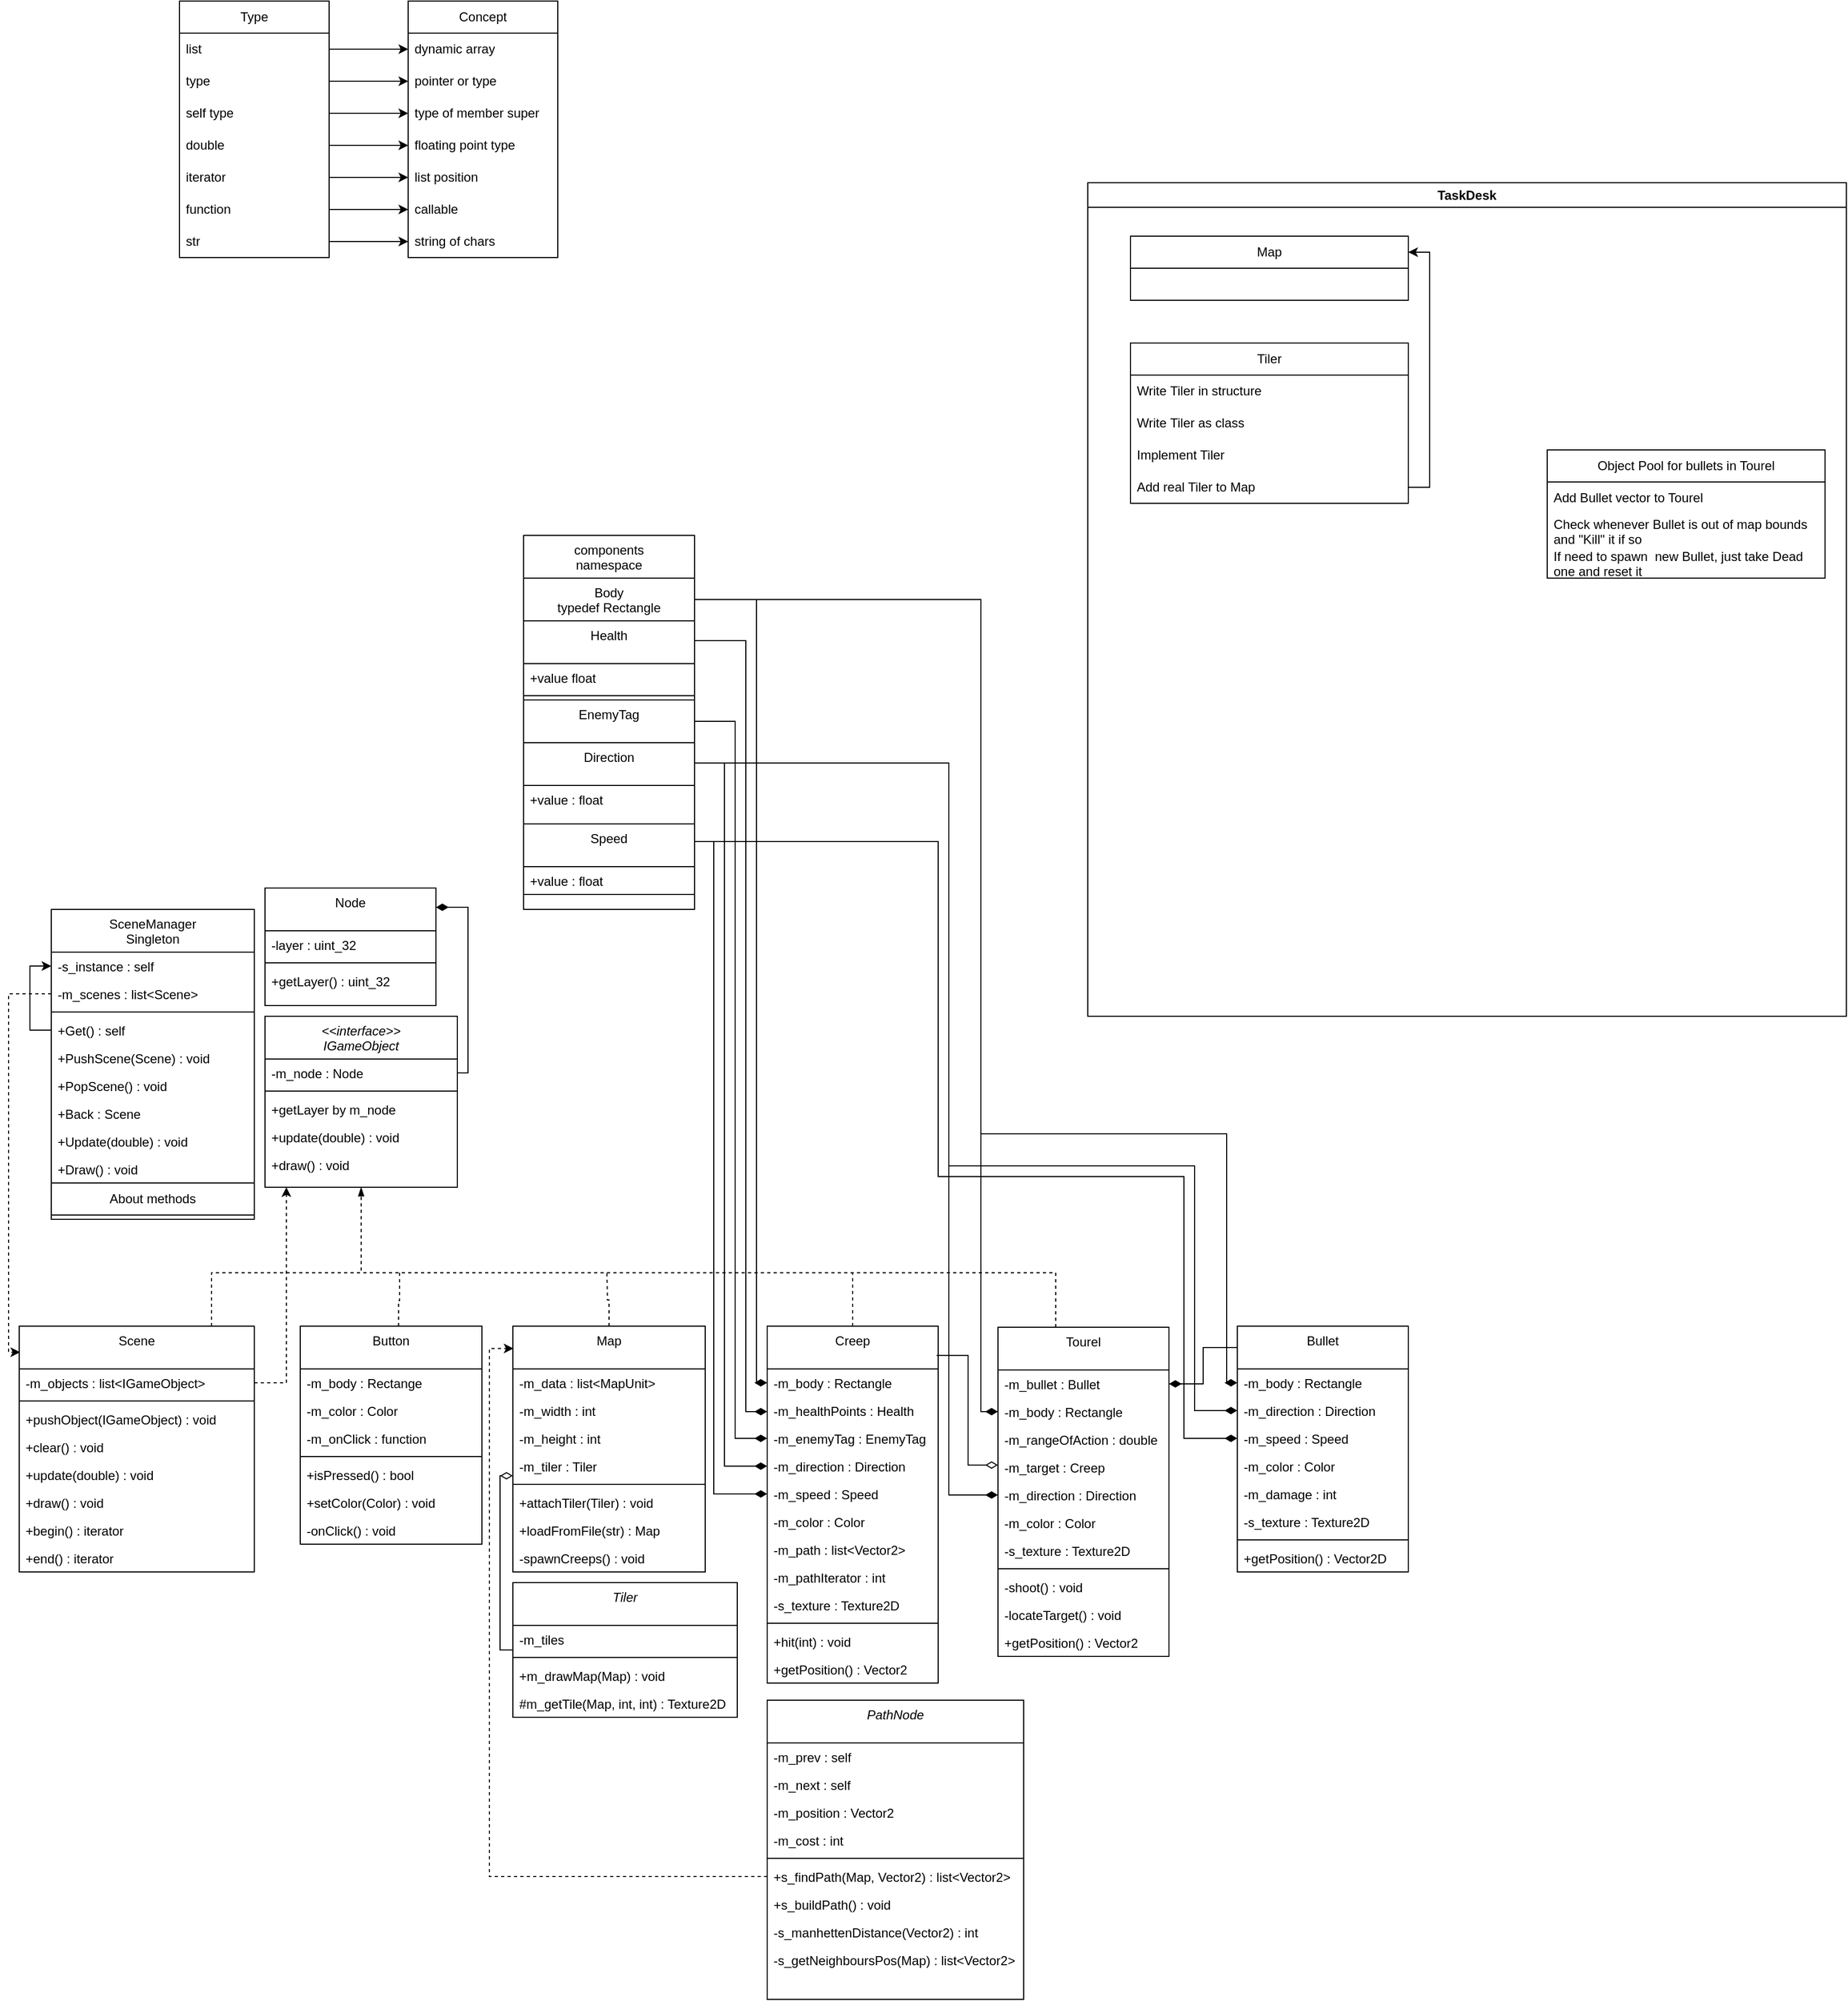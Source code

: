 <mxfile version="24.7.4">
  <diagram id="C5RBs43oDa-KdzZeNtuy" name="Page-1">
    <mxGraphModel dx="1623" dy="2774" grid="1" gridSize="10" guides="1" tooltips="1" connect="1" arrows="1" fold="1" page="1" pageScale="1" pageWidth="827" pageHeight="1169" math="0" shadow="0">
      <root>
        <mxCell id="WIyWlLk6GJQsqaUBKTNV-0" />
        <mxCell id="WIyWlLk6GJQsqaUBKTNV-1" parent="WIyWlLk6GJQsqaUBKTNV-0" />
        <mxCell id="zkfFHV4jXpPFQw0GAbJ--0" value="SceneManager&#xa;Singleton&#xa;" style="swimlane;fontStyle=0;align=center;verticalAlign=top;childLayout=stackLayout;horizontal=1;startSize=40;horizontalStack=0;resizeParent=1;resizeLast=0;collapsible=1;marginBottom=0;rounded=0;shadow=0;strokeWidth=1;" parent="WIyWlLk6GJQsqaUBKTNV-1" vertex="1">
          <mxGeometry x="10" y="-990" width="190" height="290" as="geometry">
            <mxRectangle x="30" y="-990" width="160" height="26" as="alternateBounds" />
          </mxGeometry>
        </mxCell>
        <mxCell id="5rygWhRONN88SNYjt8ui-7" value="-s_instance : self" style="text;align=left;verticalAlign=top;spacingLeft=4;spacingRight=4;overflow=hidden;rotatable=0;points=[[0,0.5],[1,0.5]];portConstraint=eastwest;" parent="zkfFHV4jXpPFQw0GAbJ--0" vertex="1">
          <mxGeometry y="40" width="190" height="26" as="geometry" />
        </mxCell>
        <mxCell id="5rygWhRONN88SNYjt8ui-10" value="-m_scenes : list&lt;Scene&gt;" style="text;align=left;verticalAlign=top;spacingLeft=4;spacingRight=4;overflow=hidden;rotatable=0;points=[[0,0.5],[1,0.5]];portConstraint=eastwest;" parent="zkfFHV4jXpPFQw0GAbJ--0" vertex="1">
          <mxGeometry y="66" width="190" height="26" as="geometry" />
        </mxCell>
        <mxCell id="zkfFHV4jXpPFQw0GAbJ--4" value="" style="line;html=1;strokeWidth=1;align=left;verticalAlign=middle;spacingTop=-1;spacingLeft=3;spacingRight=3;rotatable=0;labelPosition=right;points=[];portConstraint=eastwest;" parent="zkfFHV4jXpPFQw0GAbJ--0" vertex="1">
          <mxGeometry y="92" width="190" height="8" as="geometry" />
        </mxCell>
        <mxCell id="iSpKXZJJslrt3K8X691c-41" style="edgeStyle=orthogonalEdgeStyle;rounded=0;orthogonalLoop=1;jettySize=auto;html=1;entryX=0;entryY=0.5;entryDx=0;entryDy=0;" edge="1" parent="zkfFHV4jXpPFQw0GAbJ--0" source="5rygWhRONN88SNYjt8ui-8" target="5rygWhRONN88SNYjt8ui-7">
          <mxGeometry relative="1" as="geometry" />
        </mxCell>
        <mxCell id="5rygWhRONN88SNYjt8ui-8" value="+Get() : self" style="text;align=left;verticalAlign=top;spacingLeft=4;spacingRight=4;overflow=hidden;rotatable=0;points=[[0,0.5],[1,0.5]];portConstraint=eastwest;" parent="zkfFHV4jXpPFQw0GAbJ--0" vertex="1">
          <mxGeometry y="100" width="190" height="26" as="geometry" />
        </mxCell>
        <mxCell id="5rygWhRONN88SNYjt8ui-3" value="+PushScene(Scene) : void" style="text;align=left;verticalAlign=top;spacingLeft=4;spacingRight=4;overflow=hidden;rotatable=0;points=[[0,0.5],[1,0.5]];portConstraint=eastwest;" parent="zkfFHV4jXpPFQw0GAbJ--0" vertex="1">
          <mxGeometry y="126" width="190" height="26" as="geometry" />
        </mxCell>
        <mxCell id="5rygWhRONN88SNYjt8ui-4" value="+PopScene() : void" style="text;align=left;verticalAlign=top;spacingLeft=4;spacingRight=4;overflow=hidden;rotatable=0;points=[[0,0.5],[1,0.5]];portConstraint=eastwest;" parent="zkfFHV4jXpPFQw0GAbJ--0" vertex="1">
          <mxGeometry y="152" width="190" height="26" as="geometry" />
        </mxCell>
        <mxCell id="5rygWhRONN88SNYjt8ui-150" value="+Back : Scene" style="text;align=left;verticalAlign=top;spacingLeft=4;spacingRight=4;overflow=hidden;rotatable=0;points=[[0,0.5],[1,0.5]];portConstraint=eastwest;" parent="zkfFHV4jXpPFQw0GAbJ--0" vertex="1">
          <mxGeometry y="178" width="190" height="26" as="geometry" />
        </mxCell>
        <mxCell id="5rygWhRONN88SNYjt8ui-6" value="+Update(double) : void" style="text;align=left;verticalAlign=top;spacingLeft=4;spacingRight=4;overflow=hidden;rotatable=0;points=[[0,0.5],[1,0.5]];portConstraint=eastwest;" parent="zkfFHV4jXpPFQw0GAbJ--0" vertex="1">
          <mxGeometry y="204" width="190" height="26" as="geometry" />
        </mxCell>
        <mxCell id="5rygWhRONN88SNYjt8ui-5" value="+Draw() : void" style="text;align=left;verticalAlign=top;spacingLeft=4;spacingRight=4;overflow=hidden;rotatable=0;points=[[0,0.5],[1,0.5]];portConstraint=eastwest;" parent="zkfFHV4jXpPFQw0GAbJ--0" vertex="1">
          <mxGeometry y="230" width="190" height="26" as="geometry" />
        </mxCell>
        <mxCell id="57HEkyMDVmlf4uenoFg5-43" value="About methods" style="swimlane;fontStyle=0;childLayout=stackLayout;horizontal=1;startSize=30;horizontalStack=0;resizeParent=1;resizeParentMax=0;resizeLast=0;collapsible=1;marginBottom=0;whiteSpace=wrap;html=1;" parent="zkfFHV4jXpPFQw0GAbJ--0" vertex="1" collapsed="1">
          <mxGeometry y="256" width="190" height="30" as="geometry">
            <mxRectangle y="256" width="190" height="120" as="alternateBounds" />
          </mxGeometry>
        </mxCell>
        <mxCell id="57HEkyMDVmlf4uenoFg5-44" value="&lt;div&gt;Since Manager is Singleton&lt;/div&gt;&lt;div&gt;All public methods which&amp;nbsp;&lt;/div&gt;" style="text;strokeColor=none;fillColor=none;align=left;verticalAlign=middle;spacingLeft=4;spacingRight=4;overflow=hidden;points=[[0,0.5],[1,0.5]];portConstraint=eastwest;rotatable=0;whiteSpace=wrap;html=1;" parent="57HEkyMDVmlf4uenoFg5-43" vertex="1">
          <mxGeometry y="30" width="190" height="30" as="geometry" />
        </mxCell>
        <mxCell id="57HEkyMDVmlf4uenoFg5-48" value="&lt;div&gt;are static, have private versions through Get &lt;br&gt;&lt;/div&gt;" style="text;strokeColor=none;fillColor=none;align=left;verticalAlign=middle;spacingLeft=4;spacingRight=4;overflow=hidden;points=[[0,0.5],[1,0.5]];portConstraint=eastwest;rotatable=0;whiteSpace=wrap;html=1;" parent="57HEkyMDVmlf4uenoFg5-43" vertex="1">
          <mxGeometry y="60" width="190" height="40" as="geometry" />
        </mxCell>
        <mxCell id="57HEkyMDVmlf4uenoFg5-49" value="method" style="text;strokeColor=none;fillColor=none;align=left;verticalAlign=middle;spacingLeft=4;spacingRight=4;overflow=hidden;points=[[0,0.5],[1,0.5]];portConstraint=eastwest;rotatable=0;whiteSpace=wrap;html=1;" parent="57HEkyMDVmlf4uenoFg5-43" vertex="1">
          <mxGeometry y="100" width="190" height="20" as="geometry" />
        </mxCell>
        <mxCell id="5rygWhRONN88SNYjt8ui-62" value="Scene" style="swimlane;fontStyle=0;align=center;verticalAlign=top;childLayout=stackLayout;horizontal=1;startSize=40;horizontalStack=0;resizeParent=1;resizeLast=0;collapsible=1;marginBottom=0;rounded=0;shadow=0;strokeWidth=1;" parent="WIyWlLk6GJQsqaUBKTNV-1" vertex="1">
          <mxGeometry x="-20" y="-600" width="220" height="230" as="geometry">
            <mxRectangle x="220" y="70" width="160" height="26" as="alternateBounds" />
          </mxGeometry>
        </mxCell>
        <mxCell id="5rygWhRONN88SNYjt8ui-63" value="-m_objects : list&lt;IGameObject&gt;" style="text;align=left;verticalAlign=top;spacingLeft=4;spacingRight=4;overflow=hidden;rotatable=0;points=[[0,0.5],[1,0.5]];portConstraint=eastwest;" parent="5rygWhRONN88SNYjt8ui-62" vertex="1">
          <mxGeometry y="40" width="220" height="26" as="geometry" />
        </mxCell>
        <mxCell id="5rygWhRONN88SNYjt8ui-64" value="" style="line;html=1;strokeWidth=1;align=left;verticalAlign=middle;spacingTop=-1;spacingLeft=3;spacingRight=3;rotatable=0;labelPosition=right;points=[];portConstraint=eastwest;" parent="5rygWhRONN88SNYjt8ui-62" vertex="1">
          <mxGeometry y="66" width="220" height="8" as="geometry" />
        </mxCell>
        <mxCell id="5rygWhRONN88SNYjt8ui-65" value="+pushObject(IGameObject) : void" style="text;align=left;verticalAlign=top;spacingLeft=4;spacingRight=4;overflow=hidden;rotatable=0;points=[[0,0.5],[1,0.5]];portConstraint=eastwest;" parent="5rygWhRONN88SNYjt8ui-62" vertex="1">
          <mxGeometry y="74" width="220" height="26" as="geometry" />
        </mxCell>
        <mxCell id="5rygWhRONN88SNYjt8ui-66" value="+clear() : void" style="text;align=left;verticalAlign=top;spacingLeft=4;spacingRight=4;overflow=hidden;rotatable=0;points=[[0,0.5],[1,0.5]];portConstraint=eastwest;" parent="5rygWhRONN88SNYjt8ui-62" vertex="1">
          <mxGeometry y="100" width="220" height="26" as="geometry" />
        </mxCell>
        <mxCell id="5rygWhRONN88SNYjt8ui-67" value="+update(double) : void" style="text;align=left;verticalAlign=top;spacingLeft=4;spacingRight=4;overflow=hidden;rotatable=0;points=[[0,0.5],[1,0.5]];portConstraint=eastwest;" parent="5rygWhRONN88SNYjt8ui-62" vertex="1">
          <mxGeometry y="126" width="220" height="26" as="geometry" />
        </mxCell>
        <mxCell id="5rygWhRONN88SNYjt8ui-68" value="+draw() : void" style="text;align=left;verticalAlign=top;spacingLeft=4;spacingRight=4;overflow=hidden;rotatable=0;points=[[0,0.5],[1,0.5]];portConstraint=eastwest;" parent="5rygWhRONN88SNYjt8ui-62" vertex="1">
          <mxGeometry y="152" width="220" height="26" as="geometry" />
        </mxCell>
        <mxCell id="muvpBoI5yuBOFcIrjpcm-28" value="+begin() : iterator" style="text;align=left;verticalAlign=top;spacingLeft=4;spacingRight=4;overflow=hidden;rotatable=0;points=[[0,0.5],[1,0.5]];portConstraint=eastwest;" parent="5rygWhRONN88SNYjt8ui-62" vertex="1">
          <mxGeometry y="178" width="220" height="26" as="geometry" />
        </mxCell>
        <mxCell id="muvpBoI5yuBOFcIrjpcm-29" value="+end() : iterator" style="text;align=left;verticalAlign=top;spacingLeft=4;spacingRight=4;overflow=hidden;rotatable=0;points=[[0,0.5],[1,0.5]];portConstraint=eastwest;" parent="5rygWhRONN88SNYjt8ui-62" vertex="1">
          <mxGeometry y="204" width="220" height="26" as="geometry" />
        </mxCell>
        <mxCell id="5rygWhRONN88SNYjt8ui-72" value="&lt;&lt;interface&gt;&gt;&#xa;IGameObject&#xa;" style="swimlane;fontStyle=2;align=center;verticalAlign=top;childLayout=stackLayout;horizontal=1;startSize=40;horizontalStack=0;resizeParent=1;resizeLast=0;collapsible=1;marginBottom=0;rounded=0;shadow=0;strokeWidth=1;" parent="WIyWlLk6GJQsqaUBKTNV-1" vertex="1">
          <mxGeometry x="210" y="-890" width="180" height="160" as="geometry">
            <mxRectangle x="220" y="70" width="160" height="26" as="alternateBounds" />
          </mxGeometry>
        </mxCell>
        <mxCell id="b3c_SwX3CGdLqoRGaVpB-6" value="-m_node : Node" style="text;align=left;verticalAlign=top;spacingLeft=4;spacingRight=4;overflow=hidden;rotatable=0;points=[[0,0.5],[1,0.5]];portConstraint=eastwest;" parent="5rygWhRONN88SNYjt8ui-72" vertex="1">
          <mxGeometry y="40" width="180" height="26" as="geometry" />
        </mxCell>
        <mxCell id="5rygWhRONN88SNYjt8ui-74" value="" style="line;html=1;strokeWidth=1;align=left;verticalAlign=middle;spacingTop=-1;spacingLeft=3;spacingRight=3;rotatable=0;labelPosition=right;points=[];portConstraint=eastwest;" parent="5rygWhRONN88SNYjt8ui-72" vertex="1">
          <mxGeometry y="66" width="180" height="8" as="geometry" />
        </mxCell>
        <mxCell id="b3c_SwX3CGdLqoRGaVpB-7" value="+getLayer by m_node" style="text;align=left;verticalAlign=top;spacingLeft=4;spacingRight=4;overflow=hidden;rotatable=0;points=[[0,0.5],[1,0.5]];portConstraint=eastwest;" parent="5rygWhRONN88SNYjt8ui-72" vertex="1">
          <mxGeometry y="74" width="180" height="26" as="geometry" />
        </mxCell>
        <mxCell id="5rygWhRONN88SNYjt8ui-75" value="+update(double) : void" style="text;align=left;verticalAlign=top;spacingLeft=4;spacingRight=4;overflow=hidden;rotatable=0;points=[[0,0.5],[1,0.5]];portConstraint=eastwest;" parent="5rygWhRONN88SNYjt8ui-72" vertex="1">
          <mxGeometry y="100" width="180" height="26" as="geometry" />
        </mxCell>
        <mxCell id="5rygWhRONN88SNYjt8ui-76" value="+draw() : void" style="text;align=left;verticalAlign=top;spacingLeft=4;spacingRight=4;overflow=hidden;rotatable=0;points=[[0,0.5],[1,0.5]];portConstraint=eastwest;" parent="5rygWhRONN88SNYjt8ui-72" vertex="1">
          <mxGeometry y="126" width="180" height="26" as="geometry" />
        </mxCell>
        <mxCell id="5rygWhRONN88SNYjt8ui-113" value="Button" style="swimlane;fontStyle=0;align=center;verticalAlign=top;childLayout=stackLayout;horizontal=1;startSize=40;horizontalStack=0;resizeParent=1;resizeLast=0;collapsible=1;marginBottom=0;rounded=0;shadow=0;strokeWidth=1;" parent="WIyWlLk6GJQsqaUBKTNV-1" vertex="1">
          <mxGeometry x="243" y="-600" width="170" height="204" as="geometry">
            <mxRectangle x="220" y="70" width="160" height="26" as="alternateBounds" />
          </mxGeometry>
        </mxCell>
        <mxCell id="5rygWhRONN88SNYjt8ui-114" value="-m_body : Rectange " style="text;align=left;verticalAlign=top;spacingLeft=4;spacingRight=4;overflow=hidden;rotatable=0;points=[[0,0.5],[1,0.5]];portConstraint=eastwest;" parent="5rygWhRONN88SNYjt8ui-113" vertex="1">
          <mxGeometry y="40" width="170" height="26" as="geometry" />
        </mxCell>
        <mxCell id="5rygWhRONN88SNYjt8ui-124" value="-m_color : Color" style="text;align=left;verticalAlign=top;spacingLeft=4;spacingRight=4;overflow=hidden;rotatable=0;points=[[0,0.5],[1,0.5]];portConstraint=eastwest;" parent="5rygWhRONN88SNYjt8ui-113" vertex="1">
          <mxGeometry y="66" width="170" height="26" as="geometry" />
        </mxCell>
        <mxCell id="5rygWhRONN88SNYjt8ui-119" value="-m_onClick : function" style="text;align=left;verticalAlign=top;spacingLeft=4;spacingRight=4;overflow=hidden;rotatable=0;points=[[0,0.5],[1,0.5]];portConstraint=eastwest;" parent="5rygWhRONN88SNYjt8ui-113" vertex="1">
          <mxGeometry y="92" width="170" height="26" as="geometry" />
        </mxCell>
        <mxCell id="5rygWhRONN88SNYjt8ui-115" value="" style="line;html=1;strokeWidth=1;align=left;verticalAlign=middle;spacingTop=-1;spacingLeft=3;spacingRight=3;rotatable=0;labelPosition=right;points=[];portConstraint=eastwest;" parent="5rygWhRONN88SNYjt8ui-113" vertex="1">
          <mxGeometry y="118" width="170" height="8" as="geometry" />
        </mxCell>
        <mxCell id="5rygWhRONN88SNYjt8ui-116" value="+isPressed() : bool " style="text;align=left;verticalAlign=top;spacingLeft=4;spacingRight=4;overflow=hidden;rotatable=0;points=[[0,0.5],[1,0.5]];portConstraint=eastwest;" parent="5rygWhRONN88SNYjt8ui-113" vertex="1">
          <mxGeometry y="126" width="170" height="26" as="geometry" />
        </mxCell>
        <mxCell id="5rygWhRONN88SNYjt8ui-126" value="+setColor(Color) : void" style="text;align=left;verticalAlign=top;spacingLeft=4;spacingRight=4;overflow=hidden;rotatable=0;points=[[0,0.5],[1,0.5]];portConstraint=eastwest;" parent="5rygWhRONN88SNYjt8ui-113" vertex="1">
          <mxGeometry y="152" width="170" height="26" as="geometry" />
        </mxCell>
        <mxCell id="5rygWhRONN88SNYjt8ui-117" value="-onClick() : void" style="text;align=left;verticalAlign=top;spacingLeft=4;spacingRight=4;overflow=hidden;rotatable=0;points=[[0,0.5],[1,0.5]];portConstraint=eastwest;" parent="5rygWhRONN88SNYjt8ui-113" vertex="1">
          <mxGeometry y="178" width="170" height="26" as="geometry" />
        </mxCell>
        <mxCell id="5rygWhRONN88SNYjt8ui-140" value="Node" style="swimlane;fontStyle=0;align=center;verticalAlign=top;childLayout=stackLayout;horizontal=1;startSize=40;horizontalStack=0;resizeParent=1;resizeLast=0;collapsible=1;marginBottom=0;rounded=0;shadow=0;strokeWidth=1;" parent="WIyWlLk6GJQsqaUBKTNV-1" vertex="1">
          <mxGeometry x="210" y="-1010" width="160" height="110" as="geometry">
            <mxRectangle x="220" y="70" width="160" height="26" as="alternateBounds" />
          </mxGeometry>
        </mxCell>
        <mxCell id="5rygWhRONN88SNYjt8ui-147" value="-layer : uint_32" style="text;align=left;verticalAlign=top;spacingLeft=4;spacingRight=4;overflow=hidden;rotatable=0;points=[[0,0.5],[1,0.5]];portConstraint=eastwest;" parent="5rygWhRONN88SNYjt8ui-140" vertex="1">
          <mxGeometry y="40" width="160" height="26" as="geometry" />
        </mxCell>
        <mxCell id="5rygWhRONN88SNYjt8ui-141" value="" style="line;html=1;strokeWidth=1;align=left;verticalAlign=middle;spacingTop=-1;spacingLeft=3;spacingRight=3;rotatable=0;labelPosition=right;points=[];portConstraint=eastwest;" parent="5rygWhRONN88SNYjt8ui-140" vertex="1">
          <mxGeometry y="66" width="160" height="8" as="geometry" />
        </mxCell>
        <mxCell id="5rygWhRONN88SNYjt8ui-143" value="+getLayer() : uint_32" style="text;align=left;verticalAlign=top;spacingLeft=4;spacingRight=4;overflow=hidden;rotatable=0;points=[[0,0.5],[1,0.5]];portConstraint=eastwest;" parent="5rygWhRONN88SNYjt8ui-140" vertex="1">
          <mxGeometry y="74" width="160" height="26" as="geometry" />
        </mxCell>
        <mxCell id="iSpKXZJJslrt3K8X691c-43" style="edgeStyle=orthogonalEdgeStyle;rounded=0;orthogonalLoop=1;jettySize=auto;html=1;endArrow=none;endFill=0;endSize=6;startArrow=diamondThin;startFill=0;startSize=9;" edge="1" parent="WIyWlLk6GJQsqaUBKTNV-1" source="5rygWhRONN88SNYjt8ui-162" target="5rygWhRONN88SNYjt8ui-166">
          <mxGeometry relative="1" as="geometry">
            <Array as="points">
              <mxPoint x="430" y="-460" />
              <mxPoint x="430" y="-297" />
            </Array>
          </mxGeometry>
        </mxCell>
        <mxCell id="5rygWhRONN88SNYjt8ui-151" value="Map" style="swimlane;fontStyle=0;align=center;verticalAlign=top;childLayout=stackLayout;horizontal=1;startSize=40;horizontalStack=0;resizeParent=1;resizeLast=0;collapsible=1;marginBottom=0;rounded=0;shadow=0;strokeWidth=1;" parent="WIyWlLk6GJQsqaUBKTNV-1" vertex="1">
          <mxGeometry x="442" y="-600" width="180" height="230" as="geometry">
            <mxRectangle x="220" y="70" width="160" height="26" as="alternateBounds" />
          </mxGeometry>
        </mxCell>
        <mxCell id="5rygWhRONN88SNYjt8ui-152" value="-m_data : list&lt;MapUnit&gt;" style="text;align=left;verticalAlign=top;spacingLeft=4;spacingRight=4;overflow=hidden;rotatable=0;points=[[0,0.5],[1,0.5]];portConstraint=eastwest;" parent="5rygWhRONN88SNYjt8ui-151" vertex="1">
          <mxGeometry y="40" width="180" height="26" as="geometry" />
        </mxCell>
        <mxCell id="5rygWhRONN88SNYjt8ui-160" value="-m_width : int" style="text;align=left;verticalAlign=top;spacingLeft=4;spacingRight=4;overflow=hidden;rotatable=0;points=[[0,0.5],[1,0.5]];portConstraint=eastwest;" parent="5rygWhRONN88SNYjt8ui-151" vertex="1">
          <mxGeometry y="66" width="180" height="26" as="geometry" />
        </mxCell>
        <mxCell id="5rygWhRONN88SNYjt8ui-161" value="-m_height : int" style="text;align=left;verticalAlign=top;spacingLeft=4;spacingRight=4;overflow=hidden;rotatable=0;points=[[0,0.5],[1,0.5]];portConstraint=eastwest;" parent="5rygWhRONN88SNYjt8ui-151" vertex="1">
          <mxGeometry y="92" width="180" height="26" as="geometry" />
        </mxCell>
        <mxCell id="5rygWhRONN88SNYjt8ui-162" value="-m_tiler : Tiler" style="text;align=left;verticalAlign=top;spacingLeft=4;spacingRight=4;overflow=hidden;rotatable=0;points=[[0,0.5],[1,0.5]];portConstraint=eastwest;" parent="5rygWhRONN88SNYjt8ui-151" vertex="1">
          <mxGeometry y="118" width="180" height="26" as="geometry" />
        </mxCell>
        <mxCell id="5rygWhRONN88SNYjt8ui-153" value="" style="line;html=1;strokeWidth=1;align=left;verticalAlign=middle;spacingTop=-1;spacingLeft=3;spacingRight=3;rotatable=0;labelPosition=right;points=[];portConstraint=eastwest;" parent="5rygWhRONN88SNYjt8ui-151" vertex="1">
          <mxGeometry y="144" width="180" height="8" as="geometry" />
        </mxCell>
        <mxCell id="5rygWhRONN88SNYjt8ui-154" value="+attachTiler(Tiler) : void" style="text;align=left;verticalAlign=top;spacingLeft=4;spacingRight=4;overflow=hidden;rotatable=0;points=[[0,0.5],[1,0.5]];portConstraint=eastwest;" parent="5rygWhRONN88SNYjt8ui-151" vertex="1">
          <mxGeometry y="152" width="180" height="26" as="geometry" />
        </mxCell>
        <mxCell id="5rygWhRONN88SNYjt8ui-158" value="+loadFromFile(str) : Map" style="text;align=left;verticalAlign=top;spacingLeft=4;spacingRight=4;overflow=hidden;rotatable=0;points=[[0,0.5],[1,0.5]];portConstraint=eastwest;" parent="5rygWhRONN88SNYjt8ui-151" vertex="1">
          <mxGeometry y="178" width="180" height="26" as="geometry" />
        </mxCell>
        <mxCell id="5rygWhRONN88SNYjt8ui-171" value="-spawnCreeps() : void" style="text;align=left;verticalAlign=top;spacingLeft=4;spacingRight=4;overflow=hidden;rotatable=0;points=[[0,0.5],[1,0.5]];portConstraint=eastwest;" parent="5rygWhRONN88SNYjt8ui-151" vertex="1">
          <mxGeometry y="204" width="180" height="26" as="geometry" />
        </mxCell>
        <mxCell id="5rygWhRONN88SNYjt8ui-166" value="Tiler" style="swimlane;fontStyle=2;align=center;verticalAlign=top;childLayout=stackLayout;horizontal=1;startSize=40;horizontalStack=0;resizeParent=1;resizeLast=0;collapsible=1;marginBottom=0;rounded=0;shadow=0;strokeWidth=1;" parent="WIyWlLk6GJQsqaUBKTNV-1" vertex="1">
          <mxGeometry x="442" y="-360" width="210" height="126" as="geometry">
            <mxRectangle x="220" y="70" width="160" height="26" as="alternateBounds" />
          </mxGeometry>
        </mxCell>
        <mxCell id="5rygWhRONN88SNYjt8ui-167" value="-m_tiles" style="text;align=left;verticalAlign=top;spacingLeft=4;spacingRight=4;overflow=hidden;rotatable=0;points=[[0,0.5],[1,0.5]];portConstraint=eastwest;" parent="5rygWhRONN88SNYjt8ui-166" vertex="1">
          <mxGeometry y="40" width="210" height="26" as="geometry" />
        </mxCell>
        <mxCell id="5rygWhRONN88SNYjt8ui-168" value="" style="line;html=1;strokeWidth=1;align=left;verticalAlign=middle;spacingTop=-1;spacingLeft=3;spacingRight=3;rotatable=0;labelPosition=right;points=[];portConstraint=eastwest;" parent="5rygWhRONN88SNYjt8ui-166" vertex="1">
          <mxGeometry y="66" width="210" height="8" as="geometry" />
        </mxCell>
        <mxCell id="5rygWhRONN88SNYjt8ui-169" value="+m_drawMap(Map) : void" style="text;align=left;verticalAlign=top;spacingLeft=4;spacingRight=4;overflow=hidden;rotatable=0;points=[[0,0.5],[1,0.5]];portConstraint=eastwest;" parent="5rygWhRONN88SNYjt8ui-166" vertex="1">
          <mxGeometry y="74" width="210" height="26" as="geometry" />
        </mxCell>
        <mxCell id="iSpKXZJJslrt3K8X691c-48" value="#m_getTile(Map, int, int) : Texture2D" style="text;align=left;verticalAlign=top;spacingLeft=4;spacingRight=4;overflow=hidden;rotatable=0;points=[[0,0.5],[1,0.5]];portConstraint=eastwest;" vertex="1" parent="5rygWhRONN88SNYjt8ui-166">
          <mxGeometry y="100" width="210" height="26" as="geometry" />
        </mxCell>
        <mxCell id="5rygWhRONN88SNYjt8ui-174" value="Creep" style="swimlane;fontStyle=0;align=center;verticalAlign=top;childLayout=stackLayout;horizontal=1;startSize=40;horizontalStack=0;resizeParent=1;resizeLast=0;collapsible=1;marginBottom=0;rounded=0;shadow=0;strokeWidth=1;" parent="WIyWlLk6GJQsqaUBKTNV-1" vertex="1">
          <mxGeometry x="680" y="-600" width="160" height="334" as="geometry">
            <mxRectangle x="220" y="70" width="160" height="26" as="alternateBounds" />
          </mxGeometry>
        </mxCell>
        <mxCell id="5rygWhRONN88SNYjt8ui-175" value="-m_body : Rectangle" style="text;align=left;verticalAlign=top;spacingLeft=4;spacingRight=4;overflow=hidden;rotatable=0;points=[[0,0.5],[1,0.5]];portConstraint=eastwest;" parent="5rygWhRONN88SNYjt8ui-174" vertex="1">
          <mxGeometry y="40" width="160" height="26" as="geometry" />
        </mxCell>
        <mxCell id="sOrNMbXC4IDYlmC76Fjy-10" value="-m_healthPoints : Health" style="text;align=left;verticalAlign=top;spacingLeft=4;spacingRight=4;overflow=hidden;rotatable=0;points=[[0,0.5],[1,0.5]];portConstraint=eastwest;" parent="5rygWhRONN88SNYjt8ui-174" vertex="1">
          <mxGeometry y="66" width="160" height="26" as="geometry" />
        </mxCell>
        <mxCell id="muvpBoI5yuBOFcIrjpcm-61" value="-m_enemyTag : EnemyTag" style="text;align=left;verticalAlign=top;spacingLeft=4;spacingRight=4;overflow=hidden;rotatable=0;points=[[0,0.5],[1,0.5]];portConstraint=eastwest;" parent="5rygWhRONN88SNYjt8ui-174" vertex="1">
          <mxGeometry y="92" width="160" height="26" as="geometry" />
        </mxCell>
        <mxCell id="sOrNMbXC4IDYlmC76Fjy-3" value="-m_direction : Direction" style="text;align=left;verticalAlign=top;spacingLeft=4;spacingRight=4;overflow=hidden;rotatable=0;points=[[0,0.5],[1,0.5]];portConstraint=eastwest;" parent="5rygWhRONN88SNYjt8ui-174" vertex="1">
          <mxGeometry y="118" width="160" height="26" as="geometry" />
        </mxCell>
        <mxCell id="sOrNMbXC4IDYlmC76Fjy-2" value="-m_speed : Speed" style="text;align=left;verticalAlign=top;spacingLeft=4;spacingRight=4;overflow=hidden;rotatable=0;points=[[0,0.5],[1,0.5]];portConstraint=eastwest;" parent="5rygWhRONN88SNYjt8ui-174" vertex="1">
          <mxGeometry y="144" width="160" height="26" as="geometry" />
        </mxCell>
        <mxCell id="sOrNMbXC4IDYlmC76Fjy-0" value="-m_color : Color" style="text;align=left;verticalAlign=top;spacingLeft=4;spacingRight=4;overflow=hidden;rotatable=0;points=[[0,0.5],[1,0.5]];portConstraint=eastwest;" parent="5rygWhRONN88SNYjt8ui-174" vertex="1">
          <mxGeometry y="170" width="160" height="26" as="geometry" />
        </mxCell>
        <mxCell id="sOrNMbXC4IDYlmC76Fjy-4" value="-m_path : list&lt;Vector2&gt;" style="text;align=left;verticalAlign=top;spacingLeft=4;spacingRight=4;overflow=hidden;rotatable=0;points=[[0,0.5],[1,0.5]];portConstraint=eastwest;" parent="5rygWhRONN88SNYjt8ui-174" vertex="1">
          <mxGeometry y="196" width="160" height="26" as="geometry" />
        </mxCell>
        <mxCell id="sOrNMbXC4IDYlmC76Fjy-5" value="-m_pathIterator : int" style="text;align=left;verticalAlign=top;spacingLeft=4;spacingRight=4;overflow=hidden;rotatable=0;points=[[0,0.5],[1,0.5]];portConstraint=eastwest;" parent="5rygWhRONN88SNYjt8ui-174" vertex="1">
          <mxGeometry y="222" width="160" height="26" as="geometry" />
        </mxCell>
        <mxCell id="sOrNMbXC4IDYlmC76Fjy-11" value="-s_texture : Texture2D" style="text;align=left;verticalAlign=top;spacingLeft=4;spacingRight=4;overflow=hidden;rotatable=0;points=[[0,0.5],[1,0.5]];portConstraint=eastwest;" parent="5rygWhRONN88SNYjt8ui-174" vertex="1">
          <mxGeometry y="248" width="160" height="26" as="geometry" />
        </mxCell>
        <mxCell id="5rygWhRONN88SNYjt8ui-176" value="" style="line;html=1;strokeWidth=1;align=left;verticalAlign=middle;spacingTop=-1;spacingLeft=3;spacingRight=3;rotatable=0;labelPosition=right;points=[];portConstraint=eastwest;" parent="5rygWhRONN88SNYjt8ui-174" vertex="1">
          <mxGeometry y="274" width="160" height="8" as="geometry" />
        </mxCell>
        <mxCell id="sOrNMbXC4IDYlmC76Fjy-1" value="+hit(int) : void" style="text;align=left;verticalAlign=top;spacingLeft=4;spacingRight=4;overflow=hidden;rotatable=0;points=[[0,0.5],[1,0.5]];portConstraint=eastwest;" parent="5rygWhRONN88SNYjt8ui-174" vertex="1">
          <mxGeometry y="282" width="160" height="26" as="geometry" />
        </mxCell>
        <mxCell id="57HEkyMDVmlf4uenoFg5-39" value="+getPosition() : Vector2" style="text;align=left;verticalAlign=top;spacingLeft=4;spacingRight=4;overflow=hidden;rotatable=0;points=[[0,0.5],[1,0.5]];portConstraint=eastwest;" parent="5rygWhRONN88SNYjt8ui-174" vertex="1">
          <mxGeometry y="308" width="160" height="26" as="geometry" />
        </mxCell>
        <mxCell id="muvpBoI5yuBOFcIrjpcm-0" style="edgeStyle=orthogonalEdgeStyle;rounded=0;orthogonalLoop=1;jettySize=auto;html=1;exitX=0;exitY=0.5;exitDx=0;exitDy=0;entryX=0.003;entryY=0.091;entryDx=0;entryDy=0;entryPerimeter=0;dashed=1;" parent="WIyWlLk6GJQsqaUBKTNV-1" source="sOrNMbXC4IDYlmC76Fjy-17" target="5rygWhRONN88SNYjt8ui-151" edge="1">
          <mxGeometry relative="1" as="geometry">
            <Array as="points">
              <mxPoint x="420" y="-85" />
              <mxPoint x="420" y="-579" />
            </Array>
          </mxGeometry>
        </mxCell>
        <mxCell id="sOrNMbXC4IDYlmC76Fjy-14" value="PathNode" style="swimlane;fontStyle=2;align=center;verticalAlign=top;childLayout=stackLayout;horizontal=1;startSize=40;horizontalStack=0;resizeParent=1;resizeLast=0;collapsible=1;marginBottom=0;rounded=0;shadow=0;strokeWidth=1;" parent="WIyWlLk6GJQsqaUBKTNV-1" vertex="1">
          <mxGeometry x="680" y="-250" width="240" height="280" as="geometry">
            <mxRectangle x="220" y="70" width="160" height="26" as="alternateBounds" />
          </mxGeometry>
        </mxCell>
        <mxCell id="sOrNMbXC4IDYlmC76Fjy-15" value="-m_prev : self" style="text;align=left;verticalAlign=top;spacingLeft=4;spacingRight=4;overflow=hidden;rotatable=0;points=[[0,0.5],[1,0.5]];portConstraint=eastwest;" parent="sOrNMbXC4IDYlmC76Fjy-14" vertex="1">
          <mxGeometry y="40" width="240" height="26" as="geometry" />
        </mxCell>
        <mxCell id="sOrNMbXC4IDYlmC76Fjy-18" value="-m_next : self" style="text;align=left;verticalAlign=top;spacingLeft=4;spacingRight=4;overflow=hidden;rotatable=0;points=[[0,0.5],[1,0.5]];portConstraint=eastwest;" parent="sOrNMbXC4IDYlmC76Fjy-14" vertex="1">
          <mxGeometry y="66" width="240" height="26" as="geometry" />
        </mxCell>
        <mxCell id="sOrNMbXC4IDYlmC76Fjy-22" value="-m_position : Vector2" style="text;align=left;verticalAlign=top;spacingLeft=4;spacingRight=4;overflow=hidden;rotatable=0;points=[[0,0.5],[1,0.5]];portConstraint=eastwest;" parent="sOrNMbXC4IDYlmC76Fjy-14" vertex="1">
          <mxGeometry y="92" width="240" height="26" as="geometry" />
        </mxCell>
        <mxCell id="sOrNMbXC4IDYlmC76Fjy-23" value="-m_cost : int" style="text;align=left;verticalAlign=top;spacingLeft=4;spacingRight=4;overflow=hidden;rotatable=0;points=[[0,0.5],[1,0.5]];portConstraint=eastwest;" parent="sOrNMbXC4IDYlmC76Fjy-14" vertex="1">
          <mxGeometry y="118" width="240" height="26" as="geometry" />
        </mxCell>
        <mxCell id="sOrNMbXC4IDYlmC76Fjy-16" value="" style="line;html=1;strokeWidth=1;align=left;verticalAlign=middle;spacingTop=-1;spacingLeft=3;spacingRight=3;rotatable=0;labelPosition=right;points=[];portConstraint=eastwest;" parent="sOrNMbXC4IDYlmC76Fjy-14" vertex="1">
          <mxGeometry y="144" width="240" height="8" as="geometry" />
        </mxCell>
        <mxCell id="sOrNMbXC4IDYlmC76Fjy-17" value="+s_findPath(Map, Vector2) : list&lt;Vector2&gt; " style="text;align=left;verticalAlign=top;spacingLeft=4;spacingRight=4;overflow=hidden;rotatable=0;points=[[0,0.5],[1,0.5]];portConstraint=eastwest;" parent="sOrNMbXC4IDYlmC76Fjy-14" vertex="1">
          <mxGeometry y="152" width="240" height="26" as="geometry" />
        </mxCell>
        <mxCell id="sOrNMbXC4IDYlmC76Fjy-24" value="+s_buildPath() : void" style="text;align=left;verticalAlign=top;spacingLeft=4;spacingRight=4;overflow=hidden;rotatable=0;points=[[0,0.5],[1,0.5]];portConstraint=eastwest;labelBackgroundColor=default;" parent="sOrNMbXC4IDYlmC76Fjy-14" vertex="1">
          <mxGeometry y="178" width="240" height="26" as="geometry" />
        </mxCell>
        <mxCell id="sOrNMbXC4IDYlmC76Fjy-19" value="-s_manhettenDistance(Vector2) : int" style="text;align=left;verticalAlign=top;spacingLeft=4;spacingRight=4;overflow=hidden;rotatable=0;points=[[0,0.5],[1,0.5]];portConstraint=eastwest;" parent="sOrNMbXC4IDYlmC76Fjy-14" vertex="1">
          <mxGeometry y="204" width="240" height="26" as="geometry" />
        </mxCell>
        <mxCell id="sOrNMbXC4IDYlmC76Fjy-21" value="-s_getNeighboursPos(Map) : list&lt;Vector2&gt;" style="text;align=left;verticalAlign=top;spacingLeft=4;spacingRight=4;overflow=hidden;rotatable=0;points=[[0,0.5],[1,0.5]];portConstraint=eastwest;" parent="sOrNMbXC4IDYlmC76Fjy-14" vertex="1">
          <mxGeometry y="230" width="240" height="26" as="geometry" />
        </mxCell>
        <mxCell id="b3c_SwX3CGdLqoRGaVpB-2" value="Tourel" style="swimlane;fontStyle=0;align=center;verticalAlign=top;childLayout=stackLayout;horizontal=1;startSize=40;horizontalStack=0;resizeParent=1;resizeLast=0;collapsible=1;marginBottom=0;rounded=0;shadow=0;strokeWidth=1;" parent="WIyWlLk6GJQsqaUBKTNV-1" vertex="1">
          <mxGeometry x="896" y="-599" width="160" height="308" as="geometry">
            <mxRectangle x="220" y="70" width="160" height="26" as="alternateBounds" />
          </mxGeometry>
        </mxCell>
        <mxCell id="muvpBoI5yuBOFcIrjpcm-10" value="-m_bullet : Bullet" style="text;align=left;verticalAlign=top;spacingLeft=4;spacingRight=4;overflow=hidden;rotatable=0;points=[[0,0.5],[1,0.5]];portConstraint=eastwest;" parent="b3c_SwX3CGdLqoRGaVpB-2" vertex="1">
          <mxGeometry y="40" width="160" height="26" as="geometry" />
        </mxCell>
        <mxCell id="muvpBoI5yuBOFcIrjpcm-27" value="-m_body : Rectangle" style="text;align=left;verticalAlign=top;spacingLeft=4;spacingRight=4;overflow=hidden;rotatable=0;points=[[0,0.5],[1,0.5]];portConstraint=eastwest;" parent="b3c_SwX3CGdLqoRGaVpB-2" vertex="1">
          <mxGeometry y="66" width="160" height="26" as="geometry" />
        </mxCell>
        <mxCell id="muvpBoI5yuBOFcIrjpcm-25" value="-m_rangeOfAction : double" style="text;align=left;verticalAlign=top;spacingLeft=4;spacingRight=4;overflow=hidden;rotatable=0;points=[[0,0.5],[1,0.5]];portConstraint=eastwest;" parent="b3c_SwX3CGdLqoRGaVpB-2" vertex="1">
          <mxGeometry y="92" width="160" height="26" as="geometry" />
        </mxCell>
        <mxCell id="muvpBoI5yuBOFcIrjpcm-26" value="-m_target : Creep" style="text;align=left;verticalAlign=top;spacingLeft=4;spacingRight=4;overflow=hidden;rotatable=0;points=[[0,0.5],[1,0.5]];portConstraint=eastwest;" parent="b3c_SwX3CGdLqoRGaVpB-2" vertex="1">
          <mxGeometry y="118" width="160" height="26" as="geometry" />
        </mxCell>
        <mxCell id="muvpBoI5yuBOFcIrjpcm-18" value="-m_direction : Direction" style="text;align=left;verticalAlign=top;spacingLeft=4;spacingRight=4;overflow=hidden;rotatable=0;points=[[0,0.5],[1,0.5]];portConstraint=eastwest;" parent="b3c_SwX3CGdLqoRGaVpB-2" vertex="1">
          <mxGeometry y="144" width="160" height="26" as="geometry" />
        </mxCell>
        <mxCell id="57HEkyMDVmlf4uenoFg5-33" value="-m_color : Color" style="text;align=left;verticalAlign=top;spacingLeft=4;spacingRight=4;overflow=hidden;rotatable=0;points=[[0,0.5],[1,0.5]];portConstraint=eastwest;" parent="b3c_SwX3CGdLqoRGaVpB-2" vertex="1">
          <mxGeometry y="170" width="160" height="26" as="geometry" />
        </mxCell>
        <mxCell id="muvpBoI5yuBOFcIrjpcm-20" value="-s_texture : Texture2D" style="text;align=left;verticalAlign=top;spacingLeft=4;spacingRight=4;overflow=hidden;rotatable=0;points=[[0,0.5],[1,0.5]];portConstraint=eastwest;" parent="b3c_SwX3CGdLqoRGaVpB-2" vertex="1">
          <mxGeometry y="196" width="160" height="26" as="geometry" />
        </mxCell>
        <mxCell id="b3c_SwX3CGdLqoRGaVpB-4" value="" style="line;html=1;strokeWidth=1;align=left;verticalAlign=middle;spacingTop=-1;spacingLeft=3;spacingRight=3;rotatable=0;labelPosition=right;points=[];portConstraint=eastwest;" parent="b3c_SwX3CGdLqoRGaVpB-2" vertex="1">
          <mxGeometry y="222" width="160" height="8" as="geometry" />
        </mxCell>
        <mxCell id="b3c_SwX3CGdLqoRGaVpB-5" value="-shoot() : void" style="text;align=left;verticalAlign=top;spacingLeft=4;spacingRight=4;overflow=hidden;rotatable=0;points=[[0,0.5],[1,0.5]];portConstraint=eastwest;" parent="b3c_SwX3CGdLqoRGaVpB-2" vertex="1">
          <mxGeometry y="230" width="160" height="26" as="geometry" />
        </mxCell>
        <mxCell id="muvpBoI5yuBOFcIrjpcm-21" value="-locateTarget() : void" style="text;align=left;verticalAlign=top;spacingLeft=4;spacingRight=4;overflow=hidden;rotatable=0;points=[[0,0.5],[1,0.5]];portConstraint=eastwest;" parent="b3c_SwX3CGdLqoRGaVpB-2" vertex="1">
          <mxGeometry y="256" width="160" height="26" as="geometry" />
        </mxCell>
        <mxCell id="57HEkyMDVmlf4uenoFg5-40" value="+getPosition() : Vector2" style="text;align=left;verticalAlign=top;spacingLeft=4;spacingRight=4;overflow=hidden;rotatable=0;points=[[0,0.5],[1,0.5]];portConstraint=eastwest;" parent="b3c_SwX3CGdLqoRGaVpB-2" vertex="1">
          <mxGeometry y="282" width="160" height="26" as="geometry" />
        </mxCell>
        <mxCell id="b3c_SwX3CGdLqoRGaVpB-8" style="edgeStyle=orthogonalEdgeStyle;rounded=0;orthogonalLoop=1;jettySize=auto;html=1;endArrow=diamondThin;endFill=1;endSize=9;" parent="WIyWlLk6GJQsqaUBKTNV-1" source="b3c_SwX3CGdLqoRGaVpB-6" target="5rygWhRONN88SNYjt8ui-140" edge="1">
          <mxGeometry relative="1" as="geometry">
            <Array as="points">
              <mxPoint x="400" y="-837" />
              <mxPoint x="400" y="-992" />
            </Array>
          </mxGeometry>
        </mxCell>
        <mxCell id="muvpBoI5yuBOFcIrjpcm-11" value="Bullet" style="swimlane;fontStyle=0;align=center;verticalAlign=top;childLayout=stackLayout;horizontal=1;startSize=40;horizontalStack=0;resizeParent=1;resizeLast=0;collapsible=1;marginBottom=0;rounded=0;shadow=0;strokeWidth=1;" parent="WIyWlLk6GJQsqaUBKTNV-1" vertex="1">
          <mxGeometry x="1120" y="-600" width="160" height="230" as="geometry">
            <mxRectangle x="220" y="70" width="160" height="26" as="alternateBounds" />
          </mxGeometry>
        </mxCell>
        <mxCell id="57HEkyMDVmlf4uenoFg5-29" value="-m_body : Rectangle" style="text;align=left;verticalAlign=top;spacingLeft=4;spacingRight=4;overflow=hidden;rotatable=0;points=[[0,0.5],[1,0.5]];portConstraint=eastwest;" parent="muvpBoI5yuBOFcIrjpcm-11" vertex="1">
          <mxGeometry y="40" width="160" height="26" as="geometry" />
        </mxCell>
        <mxCell id="57HEkyMDVmlf4uenoFg5-30" value="-m_direction : Direction" style="text;align=left;verticalAlign=top;spacingLeft=4;spacingRight=4;overflow=hidden;rotatable=0;points=[[0,0.5],[1,0.5]];portConstraint=eastwest;" parent="muvpBoI5yuBOFcIrjpcm-11" vertex="1">
          <mxGeometry y="66" width="160" height="26" as="geometry" />
        </mxCell>
        <mxCell id="iSpKXZJJslrt3K8X691c-31" value="-m_speed : Speed" style="text;align=left;verticalAlign=top;spacingLeft=4;spacingRight=4;overflow=hidden;rotatable=0;points=[[0,0.5],[1,0.5]];portConstraint=eastwest;" vertex="1" parent="muvpBoI5yuBOFcIrjpcm-11">
          <mxGeometry y="92" width="160" height="26" as="geometry" />
        </mxCell>
        <mxCell id="57HEkyMDVmlf4uenoFg5-34" value="-m_color : Color" style="text;align=left;verticalAlign=top;spacingLeft=4;spacingRight=4;overflow=hidden;rotatable=0;points=[[0,0.5],[1,0.5]];portConstraint=eastwest;" parent="muvpBoI5yuBOFcIrjpcm-11" vertex="1">
          <mxGeometry y="118" width="160" height="26" as="geometry" />
        </mxCell>
        <mxCell id="57HEkyMDVmlf4uenoFg5-41" value="-m_damage : int" style="text;align=left;verticalAlign=top;spacingLeft=4;spacingRight=4;overflow=hidden;rotatable=0;points=[[0,0.5],[1,0.5]];portConstraint=eastwest;" parent="muvpBoI5yuBOFcIrjpcm-11" vertex="1">
          <mxGeometry y="144" width="160" height="26" as="geometry" />
        </mxCell>
        <mxCell id="57HEkyMDVmlf4uenoFg5-31" value="-s_texture : Texture2D" style="text;align=left;verticalAlign=top;spacingLeft=4;spacingRight=4;overflow=hidden;rotatable=0;points=[[0,0.5],[1,0.5]];portConstraint=eastwest;" parent="muvpBoI5yuBOFcIrjpcm-11" vertex="1">
          <mxGeometry y="170" width="160" height="26" as="geometry" />
        </mxCell>
        <mxCell id="muvpBoI5yuBOFcIrjpcm-13" value="" style="line;html=1;strokeWidth=1;align=left;verticalAlign=middle;spacingTop=-1;spacingLeft=3;spacingRight=3;rotatable=0;labelPosition=right;points=[];portConstraint=eastwest;" parent="muvpBoI5yuBOFcIrjpcm-11" vertex="1">
          <mxGeometry y="196" width="160" height="8" as="geometry" />
        </mxCell>
        <mxCell id="57HEkyMDVmlf4uenoFg5-42" value="+getPosition() : Vector2D" style="text;align=left;verticalAlign=top;spacingLeft=4;spacingRight=4;overflow=hidden;rotatable=0;points=[[0,0.5],[1,0.5]];portConstraint=eastwest;" parent="muvpBoI5yuBOFcIrjpcm-11" vertex="1">
          <mxGeometry y="204" width="160" height="26" as="geometry" />
        </mxCell>
        <mxCell id="muvpBoI5yuBOFcIrjpcm-30" value="components&#xa;namespace&#xa;" style="swimlane;fontStyle=0;align=center;verticalAlign=top;childLayout=stackLayout;horizontal=1;startSize=40;horizontalStack=0;resizeParent=1;resizeLast=0;collapsible=1;marginBottom=0;rounded=0;shadow=0;strokeWidth=1;" parent="WIyWlLk6GJQsqaUBKTNV-1" vertex="1">
          <mxGeometry x="452" y="-1340" width="160" height="350" as="geometry">
            <mxRectangle x="452" y="-1340" width="160" height="26" as="alternateBounds" />
          </mxGeometry>
        </mxCell>
        <mxCell id="muvpBoI5yuBOFcIrjpcm-34" value="Body&#xa;typedef Rectangle&#xa;" style="swimlane;fontStyle=0;align=center;verticalAlign=top;childLayout=stackLayout;horizontal=1;startSize=40;horizontalStack=0;resizeParent=1;resizeLast=0;collapsible=1;marginBottom=0;rounded=0;shadow=0;strokeWidth=1;" parent="muvpBoI5yuBOFcIrjpcm-30" vertex="1">
          <mxGeometry y="40" width="160" height="40" as="geometry">
            <mxRectangle y="40" width="160" height="26" as="alternateBounds" />
          </mxGeometry>
        </mxCell>
        <mxCell id="muvpBoI5yuBOFcIrjpcm-38" value="Health" style="swimlane;fontStyle=0;align=center;verticalAlign=top;childLayout=stackLayout;horizontal=1;startSize=40;horizontalStack=0;resizeParent=1;resizeLast=0;collapsible=1;marginBottom=0;rounded=0;shadow=0;strokeWidth=1;" parent="muvpBoI5yuBOFcIrjpcm-30" vertex="1">
          <mxGeometry y="80" width="160" height="74" as="geometry">
            <mxRectangle y="80" width="160" height="26" as="alternateBounds" />
          </mxGeometry>
        </mxCell>
        <mxCell id="muvpBoI5yuBOFcIrjpcm-39" value="+value float" style="text;align=left;verticalAlign=top;spacingLeft=4;spacingRight=4;overflow=hidden;rotatable=0;points=[[0,0.5],[1,0.5]];portConstraint=eastwest;" parent="muvpBoI5yuBOFcIrjpcm-38" vertex="1">
          <mxGeometry y="40" width="160" height="26" as="geometry" />
        </mxCell>
        <mxCell id="muvpBoI5yuBOFcIrjpcm-40" value="" style="line;html=1;strokeWidth=1;align=left;verticalAlign=middle;spacingTop=-1;spacingLeft=3;spacingRight=3;rotatable=0;labelPosition=right;points=[];portConstraint=eastwest;" parent="muvpBoI5yuBOFcIrjpcm-38" vertex="1">
          <mxGeometry y="66" width="160" height="8" as="geometry" />
        </mxCell>
        <mxCell id="muvpBoI5yuBOFcIrjpcm-42" value="EnemyTag" style="swimlane;fontStyle=0;align=center;verticalAlign=top;childLayout=stackLayout;horizontal=1;startSize=40;horizontalStack=0;resizeParent=1;resizeLast=0;collapsible=1;marginBottom=0;rounded=0;shadow=0;strokeWidth=1;" parent="muvpBoI5yuBOFcIrjpcm-30" vertex="1">
          <mxGeometry y="154" width="160" height="40" as="geometry">
            <mxRectangle y="154" width="160" height="26" as="alternateBounds" />
          </mxGeometry>
        </mxCell>
        <mxCell id="57HEkyMDVmlf4uenoFg5-1" value="Direction" style="swimlane;fontStyle=0;align=center;verticalAlign=top;childLayout=stackLayout;horizontal=1;startSize=40;horizontalStack=0;resizeParent=1;resizeLast=0;collapsible=1;marginBottom=0;rounded=0;shadow=0;strokeWidth=1;" parent="muvpBoI5yuBOFcIrjpcm-30" vertex="1">
          <mxGeometry y="194" width="160" height="76" as="geometry">
            <mxRectangle y="194" width="160" height="26" as="alternateBounds" />
          </mxGeometry>
        </mxCell>
        <mxCell id="57HEkyMDVmlf4uenoFg5-2" value="+value : float" style="text;align=left;verticalAlign=top;spacingLeft=4;spacingRight=4;overflow=hidden;rotatable=0;points=[[0,0.5],[1,0.5]];portConstraint=eastwest;" parent="57HEkyMDVmlf4uenoFg5-1" vertex="1">
          <mxGeometry y="40" width="160" height="26" as="geometry" />
        </mxCell>
        <mxCell id="57HEkyMDVmlf4uenoFg5-9" value="Speed" style="swimlane;fontStyle=0;align=center;verticalAlign=top;childLayout=stackLayout;horizontal=1;startSize=40;horizontalStack=0;resizeParent=1;resizeLast=0;collapsible=1;marginBottom=0;rounded=0;shadow=0;strokeWidth=1;" parent="muvpBoI5yuBOFcIrjpcm-30" vertex="1">
          <mxGeometry y="270" width="160" height="66" as="geometry">
            <mxRectangle y="194" width="160" height="26" as="alternateBounds" />
          </mxGeometry>
        </mxCell>
        <mxCell id="57HEkyMDVmlf4uenoFg5-11" value="+value : float" style="text;align=left;verticalAlign=top;spacingLeft=4;spacingRight=4;overflow=hidden;rotatable=0;points=[[0,0.5],[1,0.5]];portConstraint=eastwest;" parent="57HEkyMDVmlf4uenoFg5-9" vertex="1">
          <mxGeometry y="40" width="160" height="26" as="geometry" />
        </mxCell>
        <mxCell id="muvpBoI5yuBOFcIrjpcm-48" style="edgeStyle=orthogonalEdgeStyle;rounded=0;orthogonalLoop=1;jettySize=auto;html=1;entryX=1;entryY=0.5;entryDx=0;entryDy=0;endArrow=none;endFill=0;endSize=6;startArrow=diamondThin;startFill=1;startSize=9;" parent="WIyWlLk6GJQsqaUBKTNV-1" source="5rygWhRONN88SNYjt8ui-175" target="muvpBoI5yuBOFcIrjpcm-34" edge="1">
          <mxGeometry relative="1" as="geometry">
            <Array as="points">
              <mxPoint x="670" y="-547" />
              <mxPoint x="670" y="-1280" />
            </Array>
          </mxGeometry>
        </mxCell>
        <mxCell id="muvpBoI5yuBOFcIrjpcm-49" style="edgeStyle=orthogonalEdgeStyle;rounded=0;orthogonalLoop=1;jettySize=auto;html=1;entryX=1;entryY=0.25;entryDx=0;entryDy=0;endArrow=none;endFill=0;endSize=6;startArrow=diamondThin;startFill=1;startSize=9;" parent="WIyWlLk6GJQsqaUBKTNV-1" source="sOrNMbXC4IDYlmC76Fjy-10" target="muvpBoI5yuBOFcIrjpcm-38" edge="1">
          <mxGeometry relative="1" as="geometry">
            <Array as="points">
              <mxPoint x="660" y="-520" />
              <mxPoint x="660" y="-1242" />
            </Array>
          </mxGeometry>
        </mxCell>
        <mxCell id="muvpBoI5yuBOFcIrjpcm-60" style="edgeStyle=orthogonalEdgeStyle;rounded=0;orthogonalLoop=1;jettySize=auto;html=1;entryX=1;entryY=0.5;entryDx=0;entryDy=0;endArrow=none;endFill=0;endSize=6;startArrow=diamondThin;startFill=1;startSize=9;" parent="WIyWlLk6GJQsqaUBKTNV-1" source="muvpBoI5yuBOFcIrjpcm-27" target="muvpBoI5yuBOFcIrjpcm-34" edge="1">
          <mxGeometry relative="1" as="geometry">
            <Array as="points">
              <mxPoint x="880" y="-520" />
              <mxPoint x="880" y="-1280" />
            </Array>
          </mxGeometry>
        </mxCell>
        <mxCell id="muvpBoI5yuBOFcIrjpcm-62" style="edgeStyle=orthogonalEdgeStyle;rounded=0;orthogonalLoop=1;jettySize=auto;html=1;entryX=1;entryY=0.5;entryDx=0;entryDy=0;endArrow=none;endFill=0;endSize=6;startArrow=diamondThin;startFill=1;startSize=9;" parent="WIyWlLk6GJQsqaUBKTNV-1" source="muvpBoI5yuBOFcIrjpcm-61" target="muvpBoI5yuBOFcIrjpcm-42" edge="1">
          <mxGeometry relative="1" as="geometry">
            <Array as="points">
              <mxPoint x="650" y="-495" />
              <mxPoint x="650" y="-1166" />
            </Array>
          </mxGeometry>
        </mxCell>
        <mxCell id="57HEkyMDVmlf4uenoFg5-13" style="edgeStyle=orthogonalEdgeStyle;rounded=0;orthogonalLoop=1;jettySize=auto;html=1;entryX=1;entryY=0.25;entryDx=0;entryDy=0;endArrow=none;endFill=0;endSize=6;startArrow=diamondThin;startFill=1;startSize=9;" parent="WIyWlLk6GJQsqaUBKTNV-1" source="sOrNMbXC4IDYlmC76Fjy-2" target="57HEkyMDVmlf4uenoFg5-9" edge="1">
          <mxGeometry relative="1" as="geometry">
            <Array as="points">
              <mxPoint x="630" y="-443" />
              <mxPoint x="630" y="-1054" />
            </Array>
          </mxGeometry>
        </mxCell>
        <mxCell id="57HEkyMDVmlf4uenoFg5-15" style="edgeStyle=orthogonalEdgeStyle;rounded=0;orthogonalLoop=1;jettySize=auto;html=1;entryX=1;entryY=0.25;entryDx=0;entryDy=0;endArrow=none;endFill=0;endSize=6;startArrow=diamondThin;startFill=1;startSize=9;" parent="WIyWlLk6GJQsqaUBKTNV-1" source="sOrNMbXC4IDYlmC76Fjy-3" target="57HEkyMDVmlf4uenoFg5-1" edge="1">
          <mxGeometry relative="1" as="geometry">
            <Array as="points">
              <mxPoint x="640" y="-469" />
              <mxPoint x="640" y="-1127" />
            </Array>
          </mxGeometry>
        </mxCell>
        <mxCell id="57HEkyMDVmlf4uenoFg5-16" style="edgeStyle=orthogonalEdgeStyle;rounded=0;orthogonalLoop=1;jettySize=auto;html=1;entryX=1;entryY=0.25;entryDx=0;entryDy=0;endArrow=none;endFill=0;endSize=6;startArrow=diamondThin;startFill=1;startSize=9;" parent="WIyWlLk6GJQsqaUBKTNV-1" source="muvpBoI5yuBOFcIrjpcm-18" target="57HEkyMDVmlf4uenoFg5-1" edge="1">
          <mxGeometry relative="1" as="geometry">
            <Array as="points">
              <mxPoint x="850" y="-442" />
              <mxPoint x="850" y="-1127" />
            </Array>
          </mxGeometry>
        </mxCell>
        <mxCell id="57HEkyMDVmlf4uenoFg5-23" value="TaskDesk" style="swimlane;whiteSpace=wrap;html=1;" parent="WIyWlLk6GJQsqaUBKTNV-1" vertex="1">
          <mxGeometry x="980" y="-1670" width="710" height="780" as="geometry">
            <mxRectangle x="980" y="-1670" width="140" height="30" as="alternateBounds" />
          </mxGeometry>
        </mxCell>
        <mxCell id="5rygWhRONN88SNYjt8ui-130" value="Map" style="swimlane;fontStyle=0;childLayout=stackLayout;horizontal=1;startSize=30;horizontalStack=0;resizeParent=1;resizeParentMax=0;resizeLast=0;collapsible=1;marginBottom=0;whiteSpace=wrap;html=1;" parent="57HEkyMDVmlf4uenoFg5-23" vertex="1">
          <mxGeometry x="40" y="50" width="260" height="60" as="geometry" />
        </mxCell>
        <mxCell id="7xclB2vifKTNQvDtEUNv-4" value="Tiler" style="swimlane;fontStyle=0;childLayout=stackLayout;horizontal=1;startSize=30;horizontalStack=0;resizeParent=1;resizeParentMax=0;resizeLast=0;collapsible=1;marginBottom=0;whiteSpace=wrap;html=1;" parent="57HEkyMDVmlf4uenoFg5-23" vertex="1">
          <mxGeometry x="40" y="150" width="260" height="150" as="geometry" />
        </mxCell>
        <mxCell id="7xclB2vifKTNQvDtEUNv-5" value="Write&amp;nbsp;Tiler in structure" style="text;strokeColor=none;fillColor=none;align=left;verticalAlign=middle;spacingLeft=4;spacingRight=4;overflow=hidden;points=[[0,0.5],[1,0.5]];portConstraint=eastwest;rotatable=0;whiteSpace=wrap;html=1;" parent="7xclB2vifKTNQvDtEUNv-4" vertex="1">
          <mxGeometry y="30" width="260" height="30" as="geometry" />
        </mxCell>
        <mxCell id="7xclB2vifKTNQvDtEUNv-6" value="Write&amp;nbsp;Tiler as class" style="text;strokeColor=none;fillColor=none;align=left;verticalAlign=middle;spacingLeft=4;spacingRight=4;overflow=hidden;points=[[0,0.5],[1,0.5]];portConstraint=eastwest;rotatable=0;whiteSpace=wrap;html=1;" parent="7xclB2vifKTNQvDtEUNv-4" vertex="1">
          <mxGeometry y="60" width="260" height="30" as="geometry" />
        </mxCell>
        <mxCell id="7xclB2vifKTNQvDtEUNv-7" value="Implement Tiler" style="text;strokeColor=none;fillColor=none;align=left;verticalAlign=middle;spacingLeft=4;spacingRight=4;overflow=hidden;points=[[0,0.5],[1,0.5]];portConstraint=eastwest;rotatable=0;whiteSpace=wrap;html=1;" parent="7xclB2vifKTNQvDtEUNv-4" vertex="1">
          <mxGeometry y="90" width="260" height="30" as="geometry" />
        </mxCell>
        <mxCell id="7xclB2vifKTNQvDtEUNv-8" value="Add real Tiler to Map" style="text;strokeColor=none;fillColor=none;align=left;verticalAlign=middle;spacingLeft=4;spacingRight=4;overflow=hidden;points=[[0,0.5],[1,0.5]];portConstraint=eastwest;rotatable=0;whiteSpace=wrap;html=1;" parent="7xclB2vifKTNQvDtEUNv-4" vertex="1">
          <mxGeometry y="120" width="260" height="30" as="geometry" />
        </mxCell>
        <mxCell id="7xclB2vifKTNQvDtEUNv-9" style="edgeStyle=orthogonalEdgeStyle;rounded=0;orthogonalLoop=1;jettySize=auto;html=1;exitX=1;exitY=0.5;exitDx=0;exitDy=0;entryX=1;entryY=0.25;entryDx=0;entryDy=0;" parent="57HEkyMDVmlf4uenoFg5-23" source="7xclB2vifKTNQvDtEUNv-8" target="5rygWhRONN88SNYjt8ui-130" edge="1">
          <mxGeometry relative="1" as="geometry">
            <mxPoint x="290" y="285" as="targetPoint" />
          </mxGeometry>
        </mxCell>
        <mxCell id="57HEkyMDVmlf4uenoFg5-18" value="Object Pool for bullets in Tourel" style="swimlane;fontStyle=0;childLayout=stackLayout;horizontal=1;startSize=30;horizontalStack=0;resizeParent=1;resizeParentMax=0;resizeLast=0;collapsible=1;marginBottom=0;whiteSpace=wrap;html=1;" parent="57HEkyMDVmlf4uenoFg5-23" vertex="1">
          <mxGeometry x="430" y="250" width="260" height="120" as="geometry" />
        </mxCell>
        <mxCell id="57HEkyMDVmlf4uenoFg5-19" value="Add Bullet vector to Tourel" style="text;strokeColor=none;fillColor=none;align=left;verticalAlign=middle;spacingLeft=4;spacingRight=4;overflow=hidden;points=[[0,0.5],[1,0.5]];portConstraint=eastwest;rotatable=0;whiteSpace=wrap;html=1;" parent="57HEkyMDVmlf4uenoFg5-18" vertex="1">
          <mxGeometry y="30" width="260" height="30" as="geometry" />
        </mxCell>
        <mxCell id="57HEkyMDVmlf4uenoFg5-20" value="Check whenever Bullet is out of map bounds and &quot;Kill&quot; it if so" style="text;strokeColor=none;fillColor=none;align=left;verticalAlign=middle;spacingLeft=4;spacingRight=4;overflow=hidden;points=[[0,0.5],[1,0.5]];portConstraint=eastwest;rotatable=0;whiteSpace=wrap;html=1;" parent="57HEkyMDVmlf4uenoFg5-18" vertex="1">
          <mxGeometry y="60" width="260" height="30" as="geometry" />
        </mxCell>
        <mxCell id="57HEkyMDVmlf4uenoFg5-21" value="If need to spawn&amp;nbsp; new Bullet, just take Dead one and reset it" style="text;strokeColor=none;fillColor=none;align=left;verticalAlign=middle;spacingLeft=4;spacingRight=4;overflow=hidden;points=[[0,0.5],[1,0.5]];portConstraint=eastwest;rotatable=0;whiteSpace=wrap;html=1;" parent="57HEkyMDVmlf4uenoFg5-18" vertex="1">
          <mxGeometry y="90" width="260" height="30" as="geometry" />
        </mxCell>
        <mxCell id="57HEkyMDVmlf4uenoFg5-26" style="edgeStyle=orthogonalEdgeStyle;rounded=0;orthogonalLoop=1;jettySize=auto;html=1;entryX=0.004;entryY=0.106;entryDx=0;entryDy=0;entryPerimeter=0;dashed=1;" parent="WIyWlLk6GJQsqaUBKTNV-1" source="5rygWhRONN88SNYjt8ui-10" target="5rygWhRONN88SNYjt8ui-62" edge="1">
          <mxGeometry relative="1" as="geometry">
            <mxPoint x="30" y="-550" as="targetPoint" />
            <Array as="points">
              <mxPoint x="-30" y="-911" />
              <mxPoint x="-30" y="-576" />
            </Array>
          </mxGeometry>
        </mxCell>
        <mxCell id="iSpKXZJJslrt3K8X691c-1" value="Type" style="swimlane;fontStyle=0;childLayout=stackLayout;horizontal=1;startSize=30;horizontalStack=0;resizeParent=1;resizeParentMax=0;resizeLast=0;collapsible=1;marginBottom=0;whiteSpace=wrap;html=1;" vertex="1" parent="WIyWlLk6GJQsqaUBKTNV-1">
          <mxGeometry x="130" y="-1840" width="140" height="240" as="geometry" />
        </mxCell>
        <mxCell id="iSpKXZJJslrt3K8X691c-2" value="list" style="text;strokeColor=none;fillColor=none;align=left;verticalAlign=middle;spacingLeft=4;spacingRight=4;overflow=hidden;points=[[0,0.5],[1,0.5]];portConstraint=eastwest;rotatable=0;whiteSpace=wrap;html=1;" vertex="1" parent="iSpKXZJJslrt3K8X691c-1">
          <mxGeometry y="30" width="140" height="30" as="geometry" />
        </mxCell>
        <mxCell id="iSpKXZJJslrt3K8X691c-3" value="type" style="text;strokeColor=none;fillColor=none;align=left;verticalAlign=middle;spacingLeft=4;spacingRight=4;overflow=hidden;points=[[0,0.5],[1,0.5]];portConstraint=eastwest;rotatable=0;whiteSpace=wrap;html=1;" vertex="1" parent="iSpKXZJJslrt3K8X691c-1">
          <mxGeometry y="60" width="140" height="30" as="geometry" />
        </mxCell>
        <mxCell id="iSpKXZJJslrt3K8X691c-11" value="self type" style="text;strokeColor=none;fillColor=none;align=left;verticalAlign=middle;spacingLeft=4;spacingRight=4;overflow=hidden;points=[[0,0.5],[1,0.5]];portConstraint=eastwest;rotatable=0;whiteSpace=wrap;html=1;" vertex="1" parent="iSpKXZJJslrt3K8X691c-1">
          <mxGeometry y="90" width="140" height="30" as="geometry" />
        </mxCell>
        <mxCell id="iSpKXZJJslrt3K8X691c-15" value="double" style="text;strokeColor=none;fillColor=none;align=left;verticalAlign=middle;spacingLeft=4;spacingRight=4;overflow=hidden;points=[[0,0.5],[1,0.5]];portConstraint=eastwest;rotatable=0;whiteSpace=wrap;html=1;" vertex="1" parent="iSpKXZJJslrt3K8X691c-1">
          <mxGeometry y="120" width="140" height="30" as="geometry" />
        </mxCell>
        <mxCell id="iSpKXZJJslrt3K8X691c-19" value="iterator" style="text;strokeColor=none;fillColor=none;align=left;verticalAlign=middle;spacingLeft=4;spacingRight=4;overflow=hidden;points=[[0,0.5],[1,0.5]];portConstraint=eastwest;rotatable=0;whiteSpace=wrap;html=1;" vertex="1" parent="iSpKXZJJslrt3K8X691c-1">
          <mxGeometry y="150" width="140" height="30" as="geometry" />
        </mxCell>
        <mxCell id="iSpKXZJJslrt3K8X691c-22" value="function" style="text;strokeColor=none;fillColor=none;align=left;verticalAlign=middle;spacingLeft=4;spacingRight=4;overflow=hidden;points=[[0,0.5],[1,0.5]];portConstraint=eastwest;rotatable=0;whiteSpace=wrap;html=1;" vertex="1" parent="iSpKXZJJslrt3K8X691c-1">
          <mxGeometry y="180" width="140" height="30" as="geometry" />
        </mxCell>
        <mxCell id="iSpKXZJJslrt3K8X691c-25" value="str" style="text;strokeColor=none;fillColor=none;align=left;verticalAlign=middle;spacingLeft=4;spacingRight=4;overflow=hidden;points=[[0,0.5],[1,0.5]];portConstraint=eastwest;rotatable=0;whiteSpace=wrap;html=1;" vertex="1" parent="iSpKXZJJslrt3K8X691c-1">
          <mxGeometry y="210" width="140" height="30" as="geometry" />
        </mxCell>
        <mxCell id="iSpKXZJJslrt3K8X691c-5" value="Concept" style="swimlane;fontStyle=0;childLayout=stackLayout;horizontal=1;startSize=30;horizontalStack=0;resizeParent=1;resizeParentMax=0;resizeLast=0;collapsible=1;marginBottom=0;whiteSpace=wrap;html=1;" vertex="1" parent="WIyWlLk6GJQsqaUBKTNV-1">
          <mxGeometry x="344" y="-1840" width="140" height="240" as="geometry" />
        </mxCell>
        <mxCell id="iSpKXZJJslrt3K8X691c-6" value="dynamic array" style="text;strokeColor=none;fillColor=none;align=left;verticalAlign=middle;spacingLeft=4;spacingRight=4;overflow=hidden;points=[[0,0.5],[1,0.5]];portConstraint=eastwest;rotatable=0;whiteSpace=wrap;html=1;" vertex="1" parent="iSpKXZJJslrt3K8X691c-5">
          <mxGeometry y="30" width="140" height="30" as="geometry" />
        </mxCell>
        <mxCell id="iSpKXZJJslrt3K8X691c-7" value="pointer or type" style="text;strokeColor=none;fillColor=none;align=left;verticalAlign=middle;spacingLeft=4;spacingRight=4;overflow=hidden;points=[[0,0.5],[1,0.5]];portConstraint=eastwest;rotatable=0;whiteSpace=wrap;html=1;" vertex="1" parent="iSpKXZJJslrt3K8X691c-5">
          <mxGeometry y="60" width="140" height="30" as="geometry" />
        </mxCell>
        <mxCell id="iSpKXZJJslrt3K8X691c-12" value="type of member super" style="text;strokeColor=none;fillColor=none;align=left;verticalAlign=middle;spacingLeft=4;spacingRight=4;overflow=hidden;points=[[0,0.5],[1,0.5]];portConstraint=eastwest;rotatable=0;whiteSpace=wrap;html=1;" vertex="1" parent="iSpKXZJJslrt3K8X691c-5">
          <mxGeometry y="90" width="140" height="30" as="geometry" />
        </mxCell>
        <mxCell id="iSpKXZJJslrt3K8X691c-16" value="floating point type" style="text;strokeColor=none;fillColor=none;align=left;verticalAlign=middle;spacingLeft=4;spacingRight=4;overflow=hidden;points=[[0,0.5],[1,0.5]];portConstraint=eastwest;rotatable=0;whiteSpace=wrap;html=1;" vertex="1" parent="iSpKXZJJslrt3K8X691c-5">
          <mxGeometry y="120" width="140" height="30" as="geometry" />
        </mxCell>
        <mxCell id="iSpKXZJJslrt3K8X691c-18" value="list position" style="text;strokeColor=none;fillColor=none;align=left;verticalAlign=middle;spacingLeft=4;spacingRight=4;overflow=hidden;points=[[0,0.5],[1,0.5]];portConstraint=eastwest;rotatable=0;whiteSpace=wrap;html=1;" vertex="1" parent="iSpKXZJJslrt3K8X691c-5">
          <mxGeometry y="150" width="140" height="30" as="geometry" />
        </mxCell>
        <mxCell id="iSpKXZJJslrt3K8X691c-23" value="callable" style="text;strokeColor=none;fillColor=none;align=left;verticalAlign=middle;spacingLeft=4;spacingRight=4;overflow=hidden;points=[[0,0.5],[1,0.5]];portConstraint=eastwest;rotatable=0;whiteSpace=wrap;html=1;" vertex="1" parent="iSpKXZJJslrt3K8X691c-5">
          <mxGeometry y="180" width="140" height="30" as="geometry" />
        </mxCell>
        <mxCell id="iSpKXZJJslrt3K8X691c-26" value="string of chars" style="text;strokeColor=none;fillColor=none;align=left;verticalAlign=middle;spacingLeft=4;spacingRight=4;overflow=hidden;points=[[0,0.5],[1,0.5]];portConstraint=eastwest;rotatable=0;whiteSpace=wrap;html=1;" vertex="1" parent="iSpKXZJJslrt3K8X691c-5">
          <mxGeometry y="210" width="140" height="30" as="geometry" />
        </mxCell>
        <mxCell id="iSpKXZJJslrt3K8X691c-9" style="edgeStyle=orthogonalEdgeStyle;rounded=0;orthogonalLoop=1;jettySize=auto;html=1;entryX=0;entryY=0.5;entryDx=0;entryDy=0;" edge="1" parent="WIyWlLk6GJQsqaUBKTNV-1" source="iSpKXZJJslrt3K8X691c-2" target="iSpKXZJJslrt3K8X691c-6">
          <mxGeometry relative="1" as="geometry" />
        </mxCell>
        <mxCell id="iSpKXZJJslrt3K8X691c-10" style="edgeStyle=orthogonalEdgeStyle;rounded=0;orthogonalLoop=1;jettySize=auto;html=1;" edge="1" parent="WIyWlLk6GJQsqaUBKTNV-1" source="iSpKXZJJslrt3K8X691c-3" target="iSpKXZJJslrt3K8X691c-7">
          <mxGeometry relative="1" as="geometry" />
        </mxCell>
        <mxCell id="iSpKXZJJslrt3K8X691c-13" style="edgeStyle=orthogonalEdgeStyle;rounded=0;orthogonalLoop=1;jettySize=auto;html=1;entryX=0;entryY=0.5;entryDx=0;entryDy=0;" edge="1" parent="WIyWlLk6GJQsqaUBKTNV-1" source="iSpKXZJJslrt3K8X691c-11" target="iSpKXZJJslrt3K8X691c-12">
          <mxGeometry relative="1" as="geometry" />
        </mxCell>
        <mxCell id="iSpKXZJJslrt3K8X691c-17" style="edgeStyle=orthogonalEdgeStyle;rounded=0;orthogonalLoop=1;jettySize=auto;html=1;" edge="1" parent="WIyWlLk6GJQsqaUBKTNV-1" source="iSpKXZJJslrt3K8X691c-15" target="iSpKXZJJslrt3K8X691c-16">
          <mxGeometry relative="1" as="geometry" />
        </mxCell>
        <mxCell id="iSpKXZJJslrt3K8X691c-20" style="edgeStyle=orthogonalEdgeStyle;rounded=0;orthogonalLoop=1;jettySize=auto;html=1;" edge="1" parent="WIyWlLk6GJQsqaUBKTNV-1" source="iSpKXZJJslrt3K8X691c-19" target="iSpKXZJJslrt3K8X691c-18">
          <mxGeometry relative="1" as="geometry" />
        </mxCell>
        <mxCell id="iSpKXZJJslrt3K8X691c-21" style="edgeStyle=orthogonalEdgeStyle;rounded=0;orthogonalLoop=1;jettySize=auto;html=1;dashed=1;" edge="1" parent="WIyWlLk6GJQsqaUBKTNV-1" source="5rygWhRONN88SNYjt8ui-63" target="5rygWhRONN88SNYjt8ui-72">
          <mxGeometry relative="1" as="geometry">
            <Array as="points">
              <mxPoint x="230" y="-547" />
            </Array>
          </mxGeometry>
        </mxCell>
        <mxCell id="iSpKXZJJslrt3K8X691c-24" style="edgeStyle=orthogonalEdgeStyle;rounded=0;orthogonalLoop=1;jettySize=auto;html=1;" edge="1" parent="WIyWlLk6GJQsqaUBKTNV-1" source="iSpKXZJJslrt3K8X691c-22" target="iSpKXZJJslrt3K8X691c-23">
          <mxGeometry relative="1" as="geometry" />
        </mxCell>
        <mxCell id="iSpKXZJJslrt3K8X691c-27" style="edgeStyle=orthogonalEdgeStyle;rounded=0;orthogonalLoop=1;jettySize=auto;html=1;entryX=0;entryY=0.5;entryDx=0;entryDy=0;" edge="1" parent="WIyWlLk6GJQsqaUBKTNV-1" source="iSpKXZJJslrt3K8X691c-25" target="iSpKXZJJslrt3K8X691c-26">
          <mxGeometry relative="1" as="geometry" />
        </mxCell>
        <mxCell id="iSpKXZJJslrt3K8X691c-29" style="edgeStyle=orthogonalEdgeStyle;rounded=0;orthogonalLoop=1;jettySize=auto;html=1;entryX=1;entryY=0.5;entryDx=0;entryDy=0;endArrow=none;endFill=0;endSize=6;startArrow=diamondThin;startFill=1;startSize=9;" edge="1" parent="WIyWlLk6GJQsqaUBKTNV-1" source="57HEkyMDVmlf4uenoFg5-29" target="muvpBoI5yuBOFcIrjpcm-34">
          <mxGeometry relative="1" as="geometry">
            <Array as="points">
              <mxPoint x="1110" y="-547" />
              <mxPoint x="1110" y="-780" />
              <mxPoint x="880" y="-780" />
              <mxPoint x="880" y="-1280" />
            </Array>
          </mxGeometry>
        </mxCell>
        <mxCell id="iSpKXZJJslrt3K8X691c-30" style="edgeStyle=orthogonalEdgeStyle;rounded=0;orthogonalLoop=1;jettySize=auto;html=1;entryX=1;entryY=0.25;entryDx=0;entryDy=0;endArrow=none;endFill=0;endSize=6;startArrow=diamondThin;startFill=1;startSize=9;" edge="1" parent="WIyWlLk6GJQsqaUBKTNV-1" source="57HEkyMDVmlf4uenoFg5-30" target="57HEkyMDVmlf4uenoFg5-1">
          <mxGeometry relative="1" as="geometry">
            <Array as="points">
              <mxPoint x="1080" y="-521" />
              <mxPoint x="1080" y="-750" />
              <mxPoint x="850" y="-750" />
              <mxPoint x="850" y="-1127" />
            </Array>
          </mxGeometry>
        </mxCell>
        <mxCell id="iSpKXZJJslrt3K8X691c-32" style="edgeStyle=orthogonalEdgeStyle;rounded=0;orthogonalLoop=1;jettySize=auto;html=1;entryX=1;entryY=0.25;entryDx=0;entryDy=0;endArrow=none;endFill=0;endSize=6;startArrow=diamondThin;startFill=1;startSize=9;" edge="1" parent="WIyWlLk6GJQsqaUBKTNV-1" source="iSpKXZJJslrt3K8X691c-31" target="57HEkyMDVmlf4uenoFg5-9">
          <mxGeometry relative="1" as="geometry">
            <Array as="points">
              <mxPoint x="1070" y="-495" />
              <mxPoint x="1070" y="-740" />
              <mxPoint x="840" y="-740" />
              <mxPoint x="840" y="-1054" />
            </Array>
          </mxGeometry>
        </mxCell>
        <mxCell id="iSpKXZJJslrt3K8X691c-37" value="" style="group" vertex="1" connectable="0" parent="WIyWlLk6GJQsqaUBKTNV-1">
          <mxGeometry x="160" y="-650" width="790" as="geometry" />
        </mxCell>
        <mxCell id="muvpBoI5yuBOFcIrjpcm-56" style="edgeStyle=orthogonalEdgeStyle;rounded=0;orthogonalLoop=1;jettySize=auto;html=1;endArrow=blockThin;endFill=1;strokeWidth=1;endSize=6;targetPerimeterSpacing=0;entryX=0.5;entryY=1;entryDx=0;entryDy=0;dashed=1;" parent="iSpKXZJJslrt3K8X691c-37" source="5rygWhRONN88SNYjt8ui-62" target="5rygWhRONN88SNYjt8ui-72" edge="1">
          <mxGeometry relative="1" as="geometry">
            <Array as="points">
              <mxPoint />
              <mxPoint x="140" />
            </Array>
            <mxPoint x="130" as="targetPoint" />
          </mxGeometry>
        </mxCell>
        <mxCell id="iSpKXZJJslrt3K8X691c-36" style="edgeStyle=orthogonalEdgeStyle;rounded=0;orthogonalLoop=1;jettySize=auto;html=1;endArrow=none;endFill=0;dashed=1;" edge="1" parent="iSpKXZJJslrt3K8X691c-37" source="5rygWhRONN88SNYjt8ui-113">
          <mxGeometry relative="1" as="geometry">
            <mxPoint x="175" as="targetPoint" />
            <Array as="points">
              <mxPoint x="175" y="26" />
              <mxPoint x="176" y="26" />
              <mxPoint x="176" />
            </Array>
          </mxGeometry>
        </mxCell>
        <mxCell id="iSpKXZJJslrt3K8X691c-35" style="edgeStyle=orthogonalEdgeStyle;rounded=0;orthogonalLoop=1;jettySize=auto;html=1;endArrow=none;endFill=0;dashed=1;" edge="1" parent="iSpKXZJJslrt3K8X691c-37" source="5rygWhRONN88SNYjt8ui-151">
          <mxGeometry relative="1" as="geometry">
            <mxPoint x="370" as="targetPoint" />
          </mxGeometry>
        </mxCell>
        <mxCell id="iSpKXZJJslrt3K8X691c-34" style="edgeStyle=orthogonalEdgeStyle;rounded=0;orthogonalLoop=1;jettySize=auto;html=1;endArrow=none;endFill=0;dashed=1;" edge="1" parent="iSpKXZJJslrt3K8X691c-37" source="5rygWhRONN88SNYjt8ui-174">
          <mxGeometry relative="1" as="geometry">
            <mxPoint x="600" as="targetPoint" />
          </mxGeometry>
        </mxCell>
        <mxCell id="muvpBoI5yuBOFcIrjpcm-53" style="edgeStyle=orthogonalEdgeStyle;rounded=0;orthogonalLoop=1;jettySize=auto;html=1;endArrow=none;endFill=0;dashed=1;" parent="iSpKXZJJslrt3K8X691c-37" source="b3c_SwX3CGdLqoRGaVpB-2" edge="1">
          <mxGeometry relative="1" as="geometry">
            <Array as="points">
              <mxPoint x="790" />
            </Array>
            <mxPoint x="140" as="targetPoint" />
          </mxGeometry>
        </mxCell>
        <mxCell id="iSpKXZJJslrt3K8X691c-42" style="edgeStyle=orthogonalEdgeStyle;rounded=0;orthogonalLoop=1;jettySize=auto;html=1;entryX=0.991;entryY=0.082;entryDx=0;entryDy=0;entryPerimeter=0;endArrow=none;endFill=0;strokeWidth=1;endSize=6;startArrow=diamondThin;startFill=0;startSize=9;" edge="1" parent="WIyWlLk6GJQsqaUBKTNV-1" source="muvpBoI5yuBOFcIrjpcm-26" target="5rygWhRONN88SNYjt8ui-174">
          <mxGeometry relative="1" as="geometry">
            <Array as="points">
              <mxPoint x="868" y="-470" />
              <mxPoint x="868" y="-573" />
            </Array>
          </mxGeometry>
        </mxCell>
        <mxCell id="iSpKXZJJslrt3K8X691c-45" style="edgeStyle=orthogonalEdgeStyle;rounded=0;orthogonalLoop=1;jettySize=auto;html=1;entryX=0;entryY=0.087;entryDx=0;entryDy=0;entryPerimeter=0;endArrow=none;endFill=0;startArrow=diamondThin;startFill=1;startSize=9;" edge="1" parent="WIyWlLk6GJQsqaUBKTNV-1" source="muvpBoI5yuBOFcIrjpcm-10" target="muvpBoI5yuBOFcIrjpcm-11">
          <mxGeometry relative="1" as="geometry" />
        </mxCell>
      </root>
    </mxGraphModel>
  </diagram>
</mxfile>

